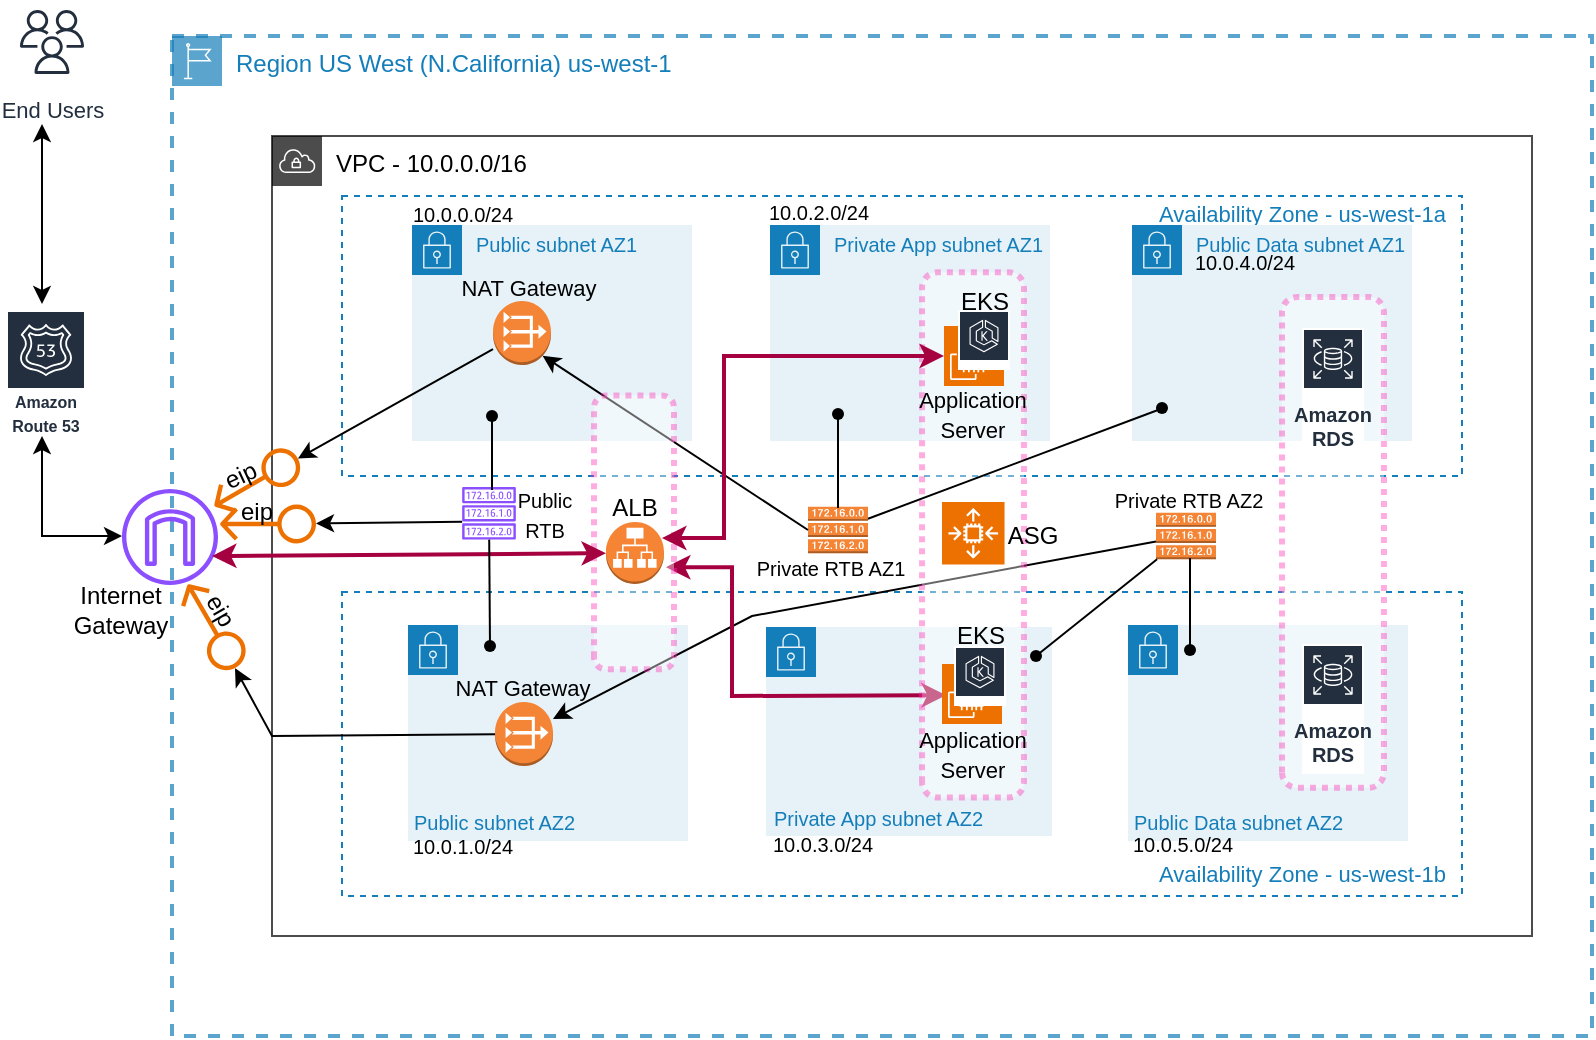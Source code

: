 <mxfile version="21.7.5" type="github">
  <diagram name="Page-1" id="hIceaoWqDKeVBD2IQ5cP">
    <mxGraphModel dx="1064" dy="599" grid="1" gridSize="10" guides="1" tooltips="1" connect="0" arrows="1" fold="1" page="1" pageScale="1" pageWidth="850" pageHeight="1100" math="0" shadow="0">
      <root>
        <mxCell id="0" />
        <mxCell id="1" parent="0" />
        <mxCell id="7SaJIltF-yHCowIfkqHj-1" value="Region US West (N.California) us-west-1" style="points=[[0,0],[0.25,0],[0.5,0],[0.75,0],[1,0],[1,0.25],[1,0.5],[1,0.75],[1,1],[0.75,1],[0.5,1],[0.25,1],[0,1],[0,0.75],[0,0.5],[0,0.25]];outlineConnect=0;gradientColor=none;html=1;whiteSpace=wrap;fontSize=12;fontStyle=0;container=1;pointerEvents=1;collapsible=0;recursiveResize=0;shape=mxgraph.aws4.group;grIcon=mxgraph.aws4.group_region;strokeColor=#147EBA;fillColor=none;verticalAlign=top;align=left;spacingLeft=30;fontColor=#147EBA;dashed=1;strokeWidth=2;opacity=70;movableLabel=0;metaEdit=0;noLabel=0;" vertex="1" parent="1">
          <mxGeometry x="100" y="70" width="710" height="500" as="geometry" />
        </mxCell>
        <mxCell id="7SaJIltF-yHCowIfkqHj-6" value="VPC - 10.0.0.0/16" style="sketch=0;outlineConnect=0;html=1;whiteSpace=wrap;fontSize=12;fontStyle=0;shape=mxgraph.aws4.group;grIcon=mxgraph.aws4.group_vpc;verticalAlign=top;align=left;spacingLeft=30;dashed=0;opacity=70;" vertex="1" parent="7SaJIltF-yHCowIfkqHj-1">
          <mxGeometry x="50" y="50" width="630" height="400" as="geometry" />
        </mxCell>
        <mxCell id="7SaJIltF-yHCowIfkqHj-9" value="&lt;font style=&quot;font-size: 11px;&quot;&gt;Availability Zone - us-west-1a&lt;/font&gt;" style="fillColor=none;strokeColor=#147EBA;dashed=1;verticalAlign=top;fontStyle=0;fontColor=#147EBA;whiteSpace=wrap;html=1;align=right;movableLabel=0;" vertex="1" parent="7SaJIltF-yHCowIfkqHj-1">
          <mxGeometry x="85" y="80" width="560" height="140" as="geometry">
            <mxPoint x="-6" y="-5" as="offset" />
          </mxGeometry>
        </mxCell>
        <mxCell id="7SaJIltF-yHCowIfkqHj-10" value="&lt;font style=&quot;font-size: 11px;&quot;&gt;Availability Zone - us-west-1b&lt;/font&gt;" style="fillColor=none;strokeColor=#147EBA;dashed=1;verticalAlign=top;fontStyle=0;fontColor=#147EBA;whiteSpace=wrap;html=1;backgroundOutline=0;pointerEvents=0;portConstraintRotation=0;align=right;movableLabel=1;" vertex="1" parent="7SaJIltF-yHCowIfkqHj-1">
          <mxGeometry x="85" y="278" width="560" height="152" as="geometry">
            <mxPoint x="-6" y="127" as="offset" />
          </mxGeometry>
        </mxCell>
        <mxCell id="7SaJIltF-yHCowIfkqHj-15" value="&lt;font style=&quot;font-size: 10px;&quot;&gt;Public Data subnet AZ1&lt;/font&gt;" style="points=[[0,0],[0.25,0],[0.5,0],[0.75,0],[1,0],[1,0.25],[1,0.5],[1,0.75],[1,1],[0.75,1],[0.5,1],[0.25,1],[0,1],[0,0.75],[0,0.5],[0,0.25]];outlineConnect=0;gradientColor=none;html=1;whiteSpace=wrap;fontSize=12;fontStyle=0;container=1;pointerEvents=0;collapsible=0;recursiveResize=0;shape=mxgraph.aws4.group;grIcon=mxgraph.aws4.group_security_group;grStroke=0;strokeColor=#147EBA;fillColor=#E6F2F8;verticalAlign=top;align=left;spacingLeft=30;fontColor=#147EBA;dashed=0;noLabel=0;movableLabel=0;" vertex="1" parent="7SaJIltF-yHCowIfkqHj-1">
          <mxGeometry x="480" y="94.5" width="140" height="108" as="geometry">
            <mxPoint y="-5" as="offset" />
          </mxGeometry>
        </mxCell>
        <mxCell id="7SaJIltF-yHCowIfkqHj-18" value="&lt;font style=&quot;font-size: 10px;&quot;&gt;Private App subnet AZ1&lt;/font&gt;" style="points=[[0,0],[0.25,0],[0.5,0],[0.75,0],[1,0],[1,0.25],[1,0.5],[1,0.75],[1,1],[0.75,1],[0.5,1],[0.25,1],[0,1],[0,0.75],[0,0.5],[0,0.25]];outlineConnect=0;gradientColor=none;html=1;whiteSpace=wrap;fontSize=12;fontStyle=0;container=1;pointerEvents=0;collapsible=0;recursiveResize=0;shape=mxgraph.aws4.group;grIcon=mxgraph.aws4.group_security_group;grStroke=0;strokeColor=#147EBA;fillColor=#E6F2F8;verticalAlign=top;align=left;spacingLeft=30;fontColor=#147EBA;dashed=0;noLabel=0;movableLabel=0;" vertex="1" parent="7SaJIltF-yHCowIfkqHj-1">
          <mxGeometry x="299" y="94.5" width="140" height="108" as="geometry">
            <mxPoint y="-5" as="offset" />
          </mxGeometry>
        </mxCell>
        <mxCell id="7SaJIltF-yHCowIfkqHj-19" value="&lt;font style=&quot;font-size: 10px;&quot;&gt;Public subnet AZ1&lt;br&gt;&lt;/font&gt;" style="points=[[0,0],[0.25,0],[0.5,0],[0.75,0],[1,0],[1,0.25],[1,0.5],[1,0.75],[1,1],[0.75,1],[0.5,1],[0.25,1],[0,1],[0,0.75],[0,0.5],[0,0.25]];outlineConnect=0;gradientColor=none;html=1;whiteSpace=wrap;fontSize=12;fontStyle=0;container=1;pointerEvents=0;collapsible=0;recursiveResize=0;shape=mxgraph.aws4.group;grIcon=mxgraph.aws4.group_security_group;grStroke=0;strokeColor=#147EBA;fillColor=#E6F2F8;verticalAlign=top;align=left;spacingLeft=30;fontColor=#147EBA;dashed=0;noLabel=0;movableLabel=0;" vertex="1" parent="7SaJIltF-yHCowIfkqHj-1">
          <mxGeometry x="120" y="94.5" width="140" height="108" as="geometry">
            <mxPoint y="-5" as="offset" />
          </mxGeometry>
        </mxCell>
        <mxCell id="7SaJIltF-yHCowIfkqHj-32" value="" style="outlineConnect=0;dashed=0;verticalLabelPosition=bottom;verticalAlign=top;align=center;html=1;shape=mxgraph.aws3.vpc_nat_gateway;fillColor=#F58536;gradientColor=none;" vertex="1" parent="7SaJIltF-yHCowIfkqHj-19">
          <mxGeometry x="40.5" y="38" width="29" height="32" as="geometry" />
        </mxCell>
        <mxCell id="7SaJIltF-yHCowIfkqHj-33" value="&lt;font style=&quot;font-size: 11px;&quot;&gt;NAT Gateway&lt;/font&gt;" style="text;html=1;align=center;verticalAlign=middle;resizable=0;points=[];autosize=1;strokeColor=none;fillColor=none;" vertex="1" parent="7SaJIltF-yHCowIfkqHj-19">
          <mxGeometry x="13" y="16.5" width="90" height="30" as="geometry" />
        </mxCell>
        <mxCell id="7SaJIltF-yHCowIfkqHj-21" value="&lt;font style=&quot;font-size: 10px;&quot;&gt;Public subnet AZ2&lt;/font&gt;" style="points=[[0,0],[0.25,0],[0.5,0],[0.75,0],[1,0],[1,0.25],[1,0.5],[1,0.75],[1,1],[0.75,1],[0.5,1],[0.25,1],[0,1],[0,0.75],[0,0.5],[0,0.25]];outlineConnect=0;gradientColor=none;html=1;whiteSpace=wrap;fontSize=12;fontStyle=0;container=1;pointerEvents=0;collapsible=0;recursiveResize=0;shape=mxgraph.aws4.group;grIcon=mxgraph.aws4.group_security_group;grStroke=0;strokeColor=#147EBA;fillColor=#E6F2F8;verticalAlign=top;align=left;spacingLeft=30;fontColor=#147EBA;dashed=0;noLabel=0;movableLabel=1;" vertex="1" parent="7SaJIltF-yHCowIfkqHj-1">
          <mxGeometry x="118" y="294.5" width="140" height="108" as="geometry">
            <mxPoint x="-29" y="84" as="offset" />
          </mxGeometry>
        </mxCell>
        <mxCell id="7SaJIltF-yHCowIfkqHj-22" value="&lt;font style=&quot;font-size: 10px;&quot;&gt;Private App subnet AZ2&lt;/font&gt;" style="points=[[0,0],[0.25,0],[0.5,0],[0.75,0],[1,0],[1,0.25],[1,0.5],[1,0.75],[1,1],[0.75,1],[0.5,1],[0.25,1],[0,1],[0,0.75],[0,0.5],[0,0.25]];outlineConnect=0;gradientColor=none;html=1;whiteSpace=wrap;fontSize=12;fontStyle=0;container=1;pointerEvents=0;collapsible=0;recursiveResize=0;shape=mxgraph.aws4.group;grIcon=mxgraph.aws4.group_security_group;grStroke=0;strokeColor=#147EBA;fillColor=#E6F2F8;verticalAlign=top;align=left;spacingLeft=30;fontColor=#147EBA;dashed=0;noLabel=0;movableLabel=1;" vertex="1" parent="7SaJIltF-yHCowIfkqHj-1">
          <mxGeometry x="297" y="295.5" width="143" height="104.5" as="geometry">
            <mxPoint x="-28" y="81" as="offset" />
          </mxGeometry>
        </mxCell>
        <mxCell id="7SaJIltF-yHCowIfkqHj-23" value="&lt;font style=&quot;font-size: 10px;&quot;&gt;Public Data subnet AZ2&lt;/font&gt;" style="points=[[0,0],[0.25,0],[0.5,0],[0.75,0],[1,0],[1,0.25],[1,0.5],[1,0.75],[1,1],[0.75,1],[0.5,1],[0.25,1],[0,1],[0,0.75],[0,0.5],[0,0.25]];outlineConnect=0;gradientColor=none;html=1;whiteSpace=wrap;fontSize=12;fontStyle=0;container=1;pointerEvents=0;collapsible=0;recursiveResize=0;shape=mxgraph.aws4.group;grIcon=mxgraph.aws4.group_security_group;grStroke=0;strokeColor=#147EBA;fillColor=#E6F2F8;verticalAlign=top;align=left;spacingLeft=30;fontColor=#147EBA;dashed=0;noLabel=0;movableLabel=1;" vertex="1" parent="7SaJIltF-yHCowIfkqHj-1">
          <mxGeometry x="478" y="294.5" width="140" height="108" as="geometry">
            <mxPoint x="-29" y="84" as="offset" />
          </mxGeometry>
        </mxCell>
        <mxCell id="7SaJIltF-yHCowIfkqHj-24" value="" style="sketch=0;outlineConnect=0;fontColor=#232F3E;gradientColor=none;fillColor=#8C4FFF;strokeColor=none;dashed=0;verticalLabelPosition=bottom;verticalAlign=top;align=center;html=1;fontSize=12;fontStyle=0;aspect=fixed;pointerEvents=1;shape=mxgraph.aws4.internet_gateway;" vertex="1" parent="7SaJIltF-yHCowIfkqHj-1">
          <mxGeometry x="-25" y="226.5" width="48" height="48" as="geometry" />
        </mxCell>
        <mxCell id="7SaJIltF-yHCowIfkqHj-26" value="" style="sketch=0;outlineConnect=0;fontColor=#232F3E;gradientColor=none;fillColor=#8C4FFF;strokeColor=none;dashed=0;verticalLabelPosition=bottom;verticalAlign=top;align=center;html=1;fontSize=12;fontStyle=0;aspect=fixed;pointerEvents=1;shape=mxgraph.aws4.route_table;" vertex="1" parent="7SaJIltF-yHCowIfkqHj-1">
          <mxGeometry x="145" y="225.5" width="27" height="26.31" as="geometry" />
        </mxCell>
        <mxCell id="7SaJIltF-yHCowIfkqHj-27" value="" style="outlineConnect=0;dashed=0;verticalLabelPosition=bottom;verticalAlign=top;align=center;html=1;shape=mxgraph.aws3.route_table;fillColor=#F58536;gradientColor=none;" vertex="1" parent="7SaJIltF-yHCowIfkqHj-1">
          <mxGeometry x="318" y="235.42" width="30" height="23.16" as="geometry" />
        </mxCell>
        <mxCell id="7SaJIltF-yHCowIfkqHj-28" value="" style="outlineConnect=0;dashed=0;verticalLabelPosition=bottom;verticalAlign=top;align=center;html=1;shape=mxgraph.aws3.route_table;fillColor=#F58536;gradientColor=none;" vertex="1" parent="7SaJIltF-yHCowIfkqHj-1">
          <mxGeometry x="492" y="238.42" width="30" height="23.16" as="geometry" />
        </mxCell>
        <mxCell id="7SaJIltF-yHCowIfkqHj-31" value="" style="endArrow=classic;html=1;rounded=0;" edge="1" parent="7SaJIltF-yHCowIfkqHj-1" target="7SaJIltF-yHCowIfkqHj-118">
          <mxGeometry width="50" height="50" relative="1" as="geometry">
            <mxPoint x="145.078" y="242.885" as="sourcePoint" />
            <mxPoint x="80" y="244" as="targetPoint" />
            <Array as="points" />
          </mxGeometry>
        </mxCell>
        <mxCell id="7SaJIltF-yHCowIfkqHj-34" value="&lt;font style=&quot;font-size: 11px;&quot;&gt;NAT Gateway&lt;/font&gt;" style="text;html=1;align=center;verticalAlign=middle;resizable=0;points=[];autosize=1;strokeColor=none;fillColor=none;" vertex="1" parent="7SaJIltF-yHCowIfkqHj-1">
          <mxGeometry x="130" y="311" width="90" height="30" as="geometry" />
        </mxCell>
        <mxCell id="7SaJIltF-yHCowIfkqHj-35" value="" style="outlineConnect=0;dashed=0;verticalLabelPosition=bottom;verticalAlign=top;align=center;html=1;shape=mxgraph.aws3.vpc_nat_gateway;fillColor=#F58536;gradientColor=none;" vertex="1" parent="7SaJIltF-yHCowIfkqHj-1">
          <mxGeometry x="161.5" y="333" width="29" height="32" as="geometry" />
        </mxCell>
        <mxCell id="7SaJIltF-yHCowIfkqHj-40" value="&lt;font style=&quot;font-size: 10px;&quot;&gt;Public&lt;br&gt;RTB&lt;/font&gt;" style="text;html=1;align=center;verticalAlign=middle;resizable=0;points=[];autosize=1;strokeColor=none;fillColor=none;" vertex="1" parent="7SaJIltF-yHCowIfkqHj-1">
          <mxGeometry x="161" y="219" width="50" height="40" as="geometry" />
        </mxCell>
        <mxCell id="7SaJIltF-yHCowIfkqHj-41" value="&lt;font style=&quot;font-size: 10px;&quot;&gt;Private RTB AZ1&lt;/font&gt;" style="text;html=1;align=center;verticalAlign=middle;resizable=0;points=[];autosize=1;strokeColor=none;fillColor=none;" vertex="1" parent="7SaJIltF-yHCowIfkqHj-1">
          <mxGeometry x="279" y="251" width="100" height="30" as="geometry" />
        </mxCell>
        <mxCell id="7SaJIltF-yHCowIfkqHj-42" value="" style="endArrow=classic;html=1;rounded=0;entryX=0.855;entryY=0.855;entryDx=0;entryDy=0;entryPerimeter=0;exitX=0;exitY=0.5;exitDx=0;exitDy=0;exitPerimeter=0;" edge="1" parent="7SaJIltF-yHCowIfkqHj-1" source="7SaJIltF-yHCowIfkqHj-27" target="7SaJIltF-yHCowIfkqHj-32">
          <mxGeometry width="50" height="50" relative="1" as="geometry">
            <mxPoint x="350" y="250" as="sourcePoint" />
            <mxPoint x="213" y="258" as="targetPoint" />
            <Array as="points" />
          </mxGeometry>
        </mxCell>
        <mxCell id="7SaJIltF-yHCowIfkqHj-43" value="&lt;font style=&quot;font-size: 10px;&quot;&gt;Private RTB AZ2&lt;/font&gt;" style="text;html=1;align=center;verticalAlign=middle;resizable=0;points=[];autosize=1;strokeColor=none;fillColor=none;" vertex="1" parent="7SaJIltF-yHCowIfkqHj-1">
          <mxGeometry x="458" y="217" width="100" height="30" as="geometry" />
        </mxCell>
        <mxCell id="7SaJIltF-yHCowIfkqHj-45" value="" style="endArrow=classic;html=1;rounded=0;" edge="1" parent="7SaJIltF-yHCowIfkqHj-1" source="7SaJIltF-yHCowIfkqHj-28" target="7SaJIltF-yHCowIfkqHj-35">
          <mxGeometry width="50" height="50" relative="1" as="geometry">
            <mxPoint x="510" y="250" as="sourcePoint" />
            <mxPoint x="207" y="220" as="targetPoint" />
            <Array as="points">
              <mxPoint x="290" y="290" />
            </Array>
          </mxGeometry>
        </mxCell>
        <mxCell id="7SaJIltF-yHCowIfkqHj-108" value="" style="endArrow=classic;startArrow=classic;html=1;rounded=0;entryX=0.313;entryY=-0.15;entryDx=0;entryDy=0;entryPerimeter=0;exitX=0.793;exitY=0.742;exitDx=0;exitDy=0;exitPerimeter=0;fillColor=#d80073;strokeColor=#A50040;strokeWidth=2;" edge="1" parent="7SaJIltF-yHCowIfkqHj-1">
          <mxGeometry width="50" height="50" relative="1" as="geometry">
            <mxPoint x="246.997" y="265.582" as="sourcePoint" />
            <mxPoint x="387.04" y="329.58" as="targetPoint" />
            <Array as="points">
              <mxPoint x="280" y="265.58" />
              <mxPoint x="280" y="330" />
            </Array>
          </mxGeometry>
        </mxCell>
        <mxCell id="7SaJIltF-yHCowIfkqHj-25" value="Internet&lt;br&gt;Gateway" style="text;html=1;align=center;verticalAlign=middle;resizable=0;points=[];autosize=1;strokeColor=none;fillColor=none;" vertex="1" parent="1">
          <mxGeometry x="39" y="337" width="70" height="40" as="geometry" />
        </mxCell>
        <mxCell id="7SaJIltF-yHCowIfkqHj-48" value="&lt;font style=&quot;font-size: 8px;&quot;&gt;Amazon Route 53&lt;/font&gt;" style="sketch=0;outlineConnect=0;fontColor=#232F3E;gradientColor=none;strokeColor=#ffffff;fillColor=#232F3E;dashed=0;verticalLabelPosition=middle;verticalAlign=bottom;align=center;html=1;whiteSpace=wrap;fontSize=10;fontStyle=1;spacing=3;shape=mxgraph.aws4.productIcon;prIcon=mxgraph.aws4.route_53;movableLabel=1;" vertex="1" parent="1">
          <mxGeometry x="17" y="207" width="40" height="80" as="geometry">
            <mxPoint y="-13" as="offset" />
          </mxGeometry>
        </mxCell>
        <mxCell id="7SaJIltF-yHCowIfkqHj-56" value="&lt;font style=&quot;font-size: 11px;&quot;&gt;End Users&lt;/font&gt;" style="sketch=0;outlineConnect=0;fontColor=#232F3E;gradientColor=none;strokeColor=#232F3E;fillColor=#ffffff;dashed=0;verticalLabelPosition=bottom;verticalAlign=top;align=center;html=1;fontSize=12;fontStyle=0;aspect=fixed;shape=mxgraph.aws4.resourceIcon;resIcon=mxgraph.aws4.users;movableLabel=1;" vertex="1" parent="1">
          <mxGeometry x="20" y="53" width="40" height="40" as="geometry" />
        </mxCell>
        <mxCell id="7SaJIltF-yHCowIfkqHj-61" value="" style="rounded=1;whiteSpace=wrap;html=1;dashed=1;rotation=-90;opacity=40;strokeColor=#ff33b4;strokeWidth=3;dashPattern=1 1;" vertex="1" parent="1">
          <mxGeometry x="262.54" y="298.17" width="136.92" height="40" as="geometry" />
        </mxCell>
        <mxCell id="7SaJIltF-yHCowIfkqHj-63" value="" style="outlineConnect=0;dashed=0;verticalLabelPosition=bottom;verticalAlign=top;align=center;html=1;shape=mxgraph.aws3.application_load_balancer;fillColor=#F58534;gradientColor=none;" vertex="1" parent="1">
          <mxGeometry x="317" y="313" width="29" height="31" as="geometry" />
        </mxCell>
        <mxCell id="7SaJIltF-yHCowIfkqHj-66" value="ALB" style="text;html=1;align=center;verticalAlign=middle;resizable=0;points=[];autosize=1;strokeColor=none;fillColor=none;" vertex="1" parent="1">
          <mxGeometry x="306" y="291" width="50" height="30" as="geometry" />
        </mxCell>
        <mxCell id="7SaJIltF-yHCowIfkqHj-71" value="" style="rounded=1;whiteSpace=wrap;html=1;dashed=1;rotation=-90;opacity=40;strokeColor=#ff33b4;strokeWidth=3;dashPattern=1 1;" vertex="1" parent="1">
          <mxGeometry x="369.21" y="293.98" width="262.59" height="50.97" as="geometry" />
        </mxCell>
        <mxCell id="7SaJIltF-yHCowIfkqHj-73" value="" style="sketch=0;points=[[0,0,0],[0.25,0,0],[0.5,0,0],[0.75,0,0],[1,0,0],[0,1,0],[0.25,1,0],[0.5,1,0],[0.75,1,0],[1,1,0],[0,0.25,0],[0,0.5,0],[0,0.75,0],[1,0.25,0],[1,0.5,0],[1,0.75,0]];outlineConnect=0;fontColor=#232F3E;fillColor=#ED7100;strokeColor=#ffffff;dashed=0;verticalLabelPosition=bottom;verticalAlign=top;align=center;html=1;fontSize=12;fontStyle=0;aspect=fixed;shape=mxgraph.aws4.resourceIcon;resIcon=mxgraph.aws4.auto_scaling2;" vertex="1" parent="1">
          <mxGeometry x="485" y="303" width="31.27" height="31.27" as="geometry" />
        </mxCell>
        <mxCell id="7SaJIltF-yHCowIfkqHj-74" value="ASG" style="text;html=1;align=center;verticalAlign=middle;resizable=0;points=[];autosize=1;strokeColor=none;fillColor=none;" vertex="1" parent="1">
          <mxGeometry x="505" y="305" width="50" height="30" as="geometry" />
        </mxCell>
        <mxCell id="7SaJIltF-yHCowIfkqHj-75" value="" style="sketch=0;points=[[0,0,0],[0.25,0,0],[0.5,0,0],[0.75,0,0],[1,0,0],[0,1,0],[0.25,1,0],[0.5,1,0],[0.75,1,0],[1,1,0],[0,0.25,0],[0,0.5,0],[0,0.75,0],[1,0.25,0],[1,0.5,0],[1,0.75,0]];outlineConnect=0;fontColor=#232F3E;fillColor=#ED7100;strokeColor=#ffffff;dashed=0;verticalLabelPosition=bottom;verticalAlign=top;align=center;html=1;fontSize=12;fontStyle=0;aspect=fixed;shape=mxgraph.aws4.resourceIcon;resIcon=mxgraph.aws4.ec2;" vertex="1" parent="1">
          <mxGeometry x="486" y="215" width="30" height="30" as="geometry" />
        </mxCell>
        <mxCell id="7SaJIltF-yHCowIfkqHj-76" value="&lt;font style=&quot;font-size: 11px;&quot;&gt;Application&lt;br&gt;Server&lt;/font&gt;" style="text;html=1;align=center;verticalAlign=middle;resizable=0;points=[];autosize=1;strokeColor=none;fillColor=none;" vertex="1" parent="1">
          <mxGeometry x="460" y="239" width="80" height="40" as="geometry" />
        </mxCell>
        <mxCell id="7SaJIltF-yHCowIfkqHj-77" value="" style="sketch=0;points=[[0,0,0],[0.25,0,0],[0.5,0,0],[0.75,0,0],[1,0,0],[0,1,0],[0.25,1,0],[0.5,1,0],[0.75,1,0],[1,1,0],[0,0.25,0],[0,0.5,0],[0,0.75,0],[1,0.25,0],[1,0.5,0],[1,0.75,0]];outlineConnect=0;fontColor=#232F3E;fillColor=#ED7100;strokeColor=#ffffff;dashed=0;verticalLabelPosition=bottom;verticalAlign=top;align=center;html=1;fontSize=12;fontStyle=0;aspect=fixed;shape=mxgraph.aws4.resourceIcon;resIcon=mxgraph.aws4.ec2;" vertex="1" parent="1">
          <mxGeometry x="485" y="384" width="30" height="30" as="geometry" />
        </mxCell>
        <mxCell id="7SaJIltF-yHCowIfkqHj-78" value="&lt;font style=&quot;font-size: 11px;&quot;&gt;Application&lt;br&gt;Server&lt;/font&gt;" style="text;html=1;align=center;verticalAlign=middle;resizable=0;points=[];autosize=1;strokeColor=none;fillColor=none;" vertex="1" parent="1">
          <mxGeometry x="460" y="409" width="80" height="40" as="geometry" />
        </mxCell>
        <mxCell id="7SaJIltF-yHCowIfkqHj-81" value="" style="endArrow=classic;startArrow=classic;html=1;rounded=0;fillColor=#d80073;strokeColor=#A50040;strokeWidth=2;" edge="1" parent="1" target="7SaJIltF-yHCowIfkqHj-63">
          <mxGeometry width="50" height="50" relative="1" as="geometry">
            <mxPoint x="120" y="330" as="sourcePoint" />
            <mxPoint x="227" y="328.679" as="targetPoint" />
          </mxGeometry>
        </mxCell>
        <mxCell id="7SaJIltF-yHCowIfkqHj-82" value="" style="shape=waypoint;sketch=0;fillStyle=solid;size=6;pointerEvents=1;points=[];fillColor=none;resizable=0;rotatable=0;perimeter=centerPerimeter;snapToPoint=1;" vertex="1" parent="1">
          <mxGeometry x="250" y="250" width="20" height="20" as="geometry" />
        </mxCell>
        <mxCell id="7SaJIltF-yHCowIfkqHj-83" value="" style="shape=waypoint;sketch=0;fillStyle=solid;size=6;pointerEvents=1;points=[];fillColor=none;resizable=0;rotatable=0;perimeter=centerPerimeter;snapToPoint=1;" vertex="1" parent="1">
          <mxGeometry x="249" y="365" width="20" height="20" as="geometry" />
        </mxCell>
        <mxCell id="7SaJIltF-yHCowIfkqHj-84" value="" style="endArrow=none;html=1;rounded=0;entryX=0.55;entryY=0.95;entryDx=0;entryDy=0;entryPerimeter=0;exitX=0.556;exitY=0.057;exitDx=0;exitDy=0;exitPerimeter=0;" edge="1" parent="1" source="7SaJIltF-yHCowIfkqHj-26" target="7SaJIltF-yHCowIfkqHj-82">
          <mxGeometry width="50" height="50" relative="1" as="geometry">
            <mxPoint x="250" y="350" as="sourcePoint" />
            <mxPoint x="300" y="300" as="targetPoint" />
          </mxGeometry>
        </mxCell>
        <mxCell id="7SaJIltF-yHCowIfkqHj-85" value="" style="endArrow=none;html=1;rounded=0;exitX=0.556;exitY=0.057;exitDx=0;exitDy=0;exitPerimeter=0;" edge="1" parent="1" target="7SaJIltF-yHCowIfkqHj-26">
          <mxGeometry width="50" height="50" relative="1" as="geometry">
            <mxPoint x="259" y="375" as="sourcePoint" />
            <mxPoint x="259" y="338" as="targetPoint" />
          </mxGeometry>
        </mxCell>
        <mxCell id="7SaJIltF-yHCowIfkqHj-86" value="" style="shape=waypoint;sketch=0;fillStyle=solid;size=6;pointerEvents=1;points=[];fillColor=none;resizable=0;rotatable=0;perimeter=centerPerimeter;snapToPoint=1;" vertex="1" parent="1">
          <mxGeometry x="423" y="249" width="20" height="20" as="geometry" />
        </mxCell>
        <mxCell id="7SaJIltF-yHCowIfkqHj-88" value="" style="endArrow=none;html=1;rounded=0;exitX=0.556;exitY=0.057;exitDx=0;exitDy=0;exitPerimeter=0;" edge="1" parent="1">
          <mxGeometry width="50" height="50" relative="1" as="geometry">
            <mxPoint x="433" y="306" as="sourcePoint" />
            <mxPoint x="433" y="258" as="targetPoint" />
          </mxGeometry>
        </mxCell>
        <mxCell id="7SaJIltF-yHCowIfkqHj-89" value="" style="shape=waypoint;sketch=0;fillStyle=solid;size=6;pointerEvents=1;points=[];fillColor=none;resizable=0;rotatable=0;perimeter=centerPerimeter;snapToPoint=1;" vertex="1" parent="1">
          <mxGeometry x="585" y="246" width="20" height="20" as="geometry" />
        </mxCell>
        <mxCell id="7SaJIltF-yHCowIfkqHj-90" value="" style="endArrow=none;html=1;rounded=0;" edge="1" parent="1" source="7SaJIltF-yHCowIfkqHj-27">
          <mxGeometry width="50" height="50" relative="1" as="geometry">
            <mxPoint x="543" y="307" as="sourcePoint" />
            <mxPoint x="593" y="257" as="targetPoint" />
          </mxGeometry>
        </mxCell>
        <mxCell id="7SaJIltF-yHCowIfkqHj-91" value="" style="shape=waypoint;sketch=0;fillStyle=solid;size=6;pointerEvents=1;points=[];fillColor=none;resizable=0;rotatable=0;perimeter=centerPerimeter;snapToPoint=1;" vertex="1" parent="1">
          <mxGeometry x="599" y="367" width="20" height="20" as="geometry" />
        </mxCell>
        <mxCell id="7SaJIltF-yHCowIfkqHj-92" value="" style="endArrow=none;html=1;rounded=0;exitX=0.556;exitY=0.057;exitDx=0;exitDy=0;exitPerimeter=0;" edge="1" parent="1">
          <mxGeometry width="50" height="50" relative="1" as="geometry">
            <mxPoint x="609" y="379" as="sourcePoint" />
            <mxPoint x="609" y="331" as="targetPoint" />
          </mxGeometry>
        </mxCell>
        <mxCell id="7SaJIltF-yHCowIfkqHj-93" value="" style="shape=waypoint;sketch=0;fillStyle=solid;size=6;pointerEvents=1;points=[];fillColor=none;resizable=0;rotatable=0;perimeter=centerPerimeter;snapToPoint=1;" vertex="1" parent="1">
          <mxGeometry x="522" y="370" width="20" height="20" as="geometry" />
        </mxCell>
        <mxCell id="7SaJIltF-yHCowIfkqHj-94" value="" style="endArrow=none;html=1;rounded=0;exitX=1.1;exitY=0.5;exitDx=0;exitDy=0;exitPerimeter=0;" edge="1" parent="1" source="7SaJIltF-yHCowIfkqHj-93" target="7SaJIltF-yHCowIfkqHj-28">
          <mxGeometry width="50" height="50" relative="1" as="geometry">
            <mxPoint x="559" y="389" as="sourcePoint" />
            <mxPoint x="559" y="341" as="targetPoint" />
          </mxGeometry>
        </mxCell>
        <mxCell id="7SaJIltF-yHCowIfkqHj-95" value="" style="endArrow=classic;startArrow=classic;html=1;rounded=0;" edge="1" parent="1">
          <mxGeometry width="50" height="50" relative="1" as="geometry">
            <mxPoint x="75" y="320" as="sourcePoint" />
            <mxPoint x="35" y="270" as="targetPoint" />
            <Array as="points">
              <mxPoint x="35" y="320" />
            </Array>
          </mxGeometry>
        </mxCell>
        <mxCell id="7SaJIltF-yHCowIfkqHj-96" value="" style="endArrow=classic;startArrow=classic;html=1;rounded=0;" edge="1" parent="1">
          <mxGeometry width="50" height="50" relative="1" as="geometry">
            <mxPoint x="35" y="204" as="sourcePoint" />
            <mxPoint x="35" y="114" as="targetPoint" />
          </mxGeometry>
        </mxCell>
        <mxCell id="7SaJIltF-yHCowIfkqHj-97" value="" style="rounded=1;whiteSpace=wrap;html=1;dashed=1;rotation=-90;opacity=40;strokeColor=#ff33b4;strokeWidth=3;dashPattern=1 1;" vertex="1" parent="1">
          <mxGeometry x="557.81" y="297.72" width="245.37" height="50.97" as="geometry" />
        </mxCell>
        <mxCell id="7SaJIltF-yHCowIfkqHj-98" value="Amazon RDS" style="sketch=0;outlineConnect=0;fontColor=#232F3E;gradientColor=none;strokeColor=#ffffff;fillColor=#232F3E;dashed=0;verticalLabelPosition=middle;verticalAlign=bottom;align=center;html=1;whiteSpace=wrap;fontSize=10;fontStyle=1;spacing=3;shape=mxgraph.aws4.productIcon;prIcon=mxgraph.aws4.rds;" vertex="1" parent="1">
          <mxGeometry x="665" y="216" width="31" height="65" as="geometry" />
        </mxCell>
        <mxCell id="7SaJIltF-yHCowIfkqHj-99" value="Amazon RDS" style="sketch=0;outlineConnect=0;fontColor=#232F3E;gradientColor=none;strokeColor=#ffffff;fillColor=#232F3E;dashed=0;verticalLabelPosition=middle;verticalAlign=bottom;align=center;html=1;whiteSpace=wrap;fontSize=10;fontStyle=1;spacing=3;shape=mxgraph.aws4.productIcon;prIcon=mxgraph.aws4.rds;" vertex="1" parent="1">
          <mxGeometry x="665" y="374" width="31" height="65" as="geometry" />
        </mxCell>
        <mxCell id="7SaJIltF-yHCowIfkqHj-100" value="&lt;font style=&quot;font-size: 10px;&quot;&gt;10.0.0.0/24&lt;/font&gt;" style="text;html=1;align=center;verticalAlign=middle;resizable=0;points=[];autosize=1;strokeColor=none;fillColor=none;" vertex="1" parent="1">
          <mxGeometry x="210" y="144" width="70" height="30" as="geometry" />
        </mxCell>
        <mxCell id="7SaJIltF-yHCowIfkqHj-101" value="&lt;font style=&quot;font-size: 10px;&quot;&gt;10.0.1.0/24&lt;/font&gt;" style="text;html=1;align=center;verticalAlign=middle;resizable=0;points=[];autosize=1;strokeColor=none;fillColor=none;" vertex="1" parent="1">
          <mxGeometry x="210" y="460" width="70" height="30" as="geometry" />
        </mxCell>
        <mxCell id="7SaJIltF-yHCowIfkqHj-102" value="&lt;font style=&quot;font-size: 10px;&quot;&gt;10.0.3.0/24&lt;/font&gt;" style="text;html=1;align=center;verticalAlign=middle;resizable=0;points=[];autosize=1;strokeColor=none;fillColor=none;" vertex="1" parent="1">
          <mxGeometry x="390" y="459" width="70" height="30" as="geometry" />
        </mxCell>
        <mxCell id="7SaJIltF-yHCowIfkqHj-103" value="&lt;font style=&quot;font-size: 10px;&quot;&gt;10.0.2.0/24&lt;/font&gt;" style="text;html=1;align=center;verticalAlign=middle;resizable=0;points=[];autosize=1;strokeColor=none;fillColor=none;" vertex="1" parent="1">
          <mxGeometry x="388" y="143" width="70" height="30" as="geometry" />
        </mxCell>
        <mxCell id="7SaJIltF-yHCowIfkqHj-104" value="&lt;font style=&quot;font-size: 10px;&quot;&gt;10.0.4.0/24&lt;/font&gt;" style="text;html=1;align=center;verticalAlign=middle;resizable=0;points=[];autosize=1;strokeColor=none;fillColor=none;" vertex="1" parent="1">
          <mxGeometry x="601" y="168" width="70" height="30" as="geometry" />
        </mxCell>
        <mxCell id="7SaJIltF-yHCowIfkqHj-105" value="&lt;font style=&quot;font-size: 10px;&quot;&gt;10.0.5.0/24&lt;/font&gt;" style="text;html=1;align=center;verticalAlign=middle;resizable=0;points=[];autosize=1;strokeColor=none;fillColor=none;" vertex="1" parent="1">
          <mxGeometry x="570" y="459" width="70" height="30" as="geometry" />
        </mxCell>
        <mxCell id="7SaJIltF-yHCowIfkqHj-106" value="" style="endArrow=classic;startArrow=classic;html=1;rounded=0;exitX=0.406;exitY=0.95;exitDx=0;exitDy=0;exitPerimeter=0;fillColor=#d80073;strokeColor=#A50040;strokeWidth=2;" edge="1" parent="1" target="7SaJIltF-yHCowIfkqHj-75">
          <mxGeometry width="50" height="50" relative="1" as="geometry">
            <mxPoint x="345" y="321.04" as="sourcePoint" />
            <mxPoint x="482" y="220" as="targetPoint" />
            <Array as="points">
              <mxPoint x="376" y="321" />
              <mxPoint x="376" y="230" />
            </Array>
          </mxGeometry>
        </mxCell>
        <mxCell id="7SaJIltF-yHCowIfkqHj-109" value="EKS" style="text;html=1;align=center;verticalAlign=middle;resizable=0;points=[];autosize=1;strokeColor=none;fillColor=none;" vertex="1" parent="1">
          <mxGeometry x="481" y="188" width="50" height="30" as="geometry" />
        </mxCell>
        <mxCell id="7SaJIltF-yHCowIfkqHj-110" value="" style="sketch=0;outlineConnect=0;fontColor=#232F3E;gradientColor=none;strokeColor=#ffffff;fillColor=#232F3E;dashed=0;verticalLabelPosition=middle;verticalAlign=bottom;align=center;html=1;whiteSpace=wrap;fontSize=10;fontStyle=1;spacing=3;shape=mxgraph.aws4.productIcon;prIcon=mxgraph.aws4.eks;" vertex="1" parent="1">
          <mxGeometry x="493" y="207" width="26" height="30" as="geometry" />
        </mxCell>
        <mxCell id="7SaJIltF-yHCowIfkqHj-111" value="" style="sketch=0;outlineConnect=0;fontColor=#232F3E;gradientColor=none;strokeColor=#ffffff;fillColor=#232F3E;dashed=0;verticalLabelPosition=middle;verticalAlign=bottom;align=center;html=1;whiteSpace=wrap;fontSize=10;fontStyle=1;spacing=3;shape=mxgraph.aws4.productIcon;prIcon=mxgraph.aws4.eks;" vertex="1" parent="1">
          <mxGeometry x="491" y="375" width="26" height="30" as="geometry" />
        </mxCell>
        <mxCell id="7SaJIltF-yHCowIfkqHj-112" value="EKS" style="text;html=1;align=center;verticalAlign=middle;resizable=0;points=[];autosize=1;strokeColor=none;fillColor=none;" vertex="1" parent="1">
          <mxGeometry x="479" y="355" width="50" height="30" as="geometry" />
        </mxCell>
        <mxCell id="7SaJIltF-yHCowIfkqHj-117" value="" style="sketch=0;outlineConnect=0;fontColor=#232F3E;gradientColor=none;fillColor=#ED7100;strokeColor=none;dashed=0;verticalLabelPosition=bottom;verticalAlign=top;align=center;html=1;fontSize=12;fontStyle=0;aspect=fixed;pointerEvents=1;shape=mxgraph.aws4.elastic_ip_address;rotation=-210;" vertex="1" parent="1">
          <mxGeometry x="118" y="283" width="48" height="20" as="geometry" />
        </mxCell>
        <mxCell id="7SaJIltF-yHCowIfkqHj-69" value="" style="endArrow=classic;html=1;rounded=0;" edge="1" parent="1" source="7SaJIltF-yHCowIfkqHj-32" target="7SaJIltF-yHCowIfkqHj-117">
          <mxGeometry width="50" height="50" relative="1" as="geometry">
            <mxPoint x="160" y="250" as="sourcePoint" />
            <mxPoint x="170" y="280" as="targetPoint" />
          </mxGeometry>
        </mxCell>
        <mxCell id="7SaJIltF-yHCowIfkqHj-118" value="" style="sketch=0;outlineConnect=0;fontColor=#232F3E;gradientColor=none;fillColor=#ED7100;strokeColor=none;dashed=0;verticalLabelPosition=bottom;verticalAlign=top;align=center;html=1;fontSize=12;fontStyle=0;aspect=fixed;pointerEvents=1;shape=mxgraph.aws4.elastic_ip_address;rotation=-180;" vertex="1" parent="1">
          <mxGeometry x="124" y="304" width="48" height="20" as="geometry" />
        </mxCell>
        <mxCell id="7SaJIltF-yHCowIfkqHj-119" value="" style="sketch=0;outlineConnect=0;fontColor=#232F3E;gradientColor=none;fillColor=#ED7100;strokeColor=none;dashed=0;verticalLabelPosition=bottom;verticalAlign=top;align=center;html=1;fontSize=12;fontStyle=0;aspect=fixed;pointerEvents=1;shape=mxgraph.aws4.elastic_ip_address;rotation=-120;" vertex="1" parent="1">
          <mxGeometry x="96" y="355" width="48" height="20" as="geometry" />
        </mxCell>
        <mxCell id="7SaJIltF-yHCowIfkqHj-68" value="" style="endArrow=classic;html=1;rounded=0;" edge="1" parent="1" source="7SaJIltF-yHCowIfkqHj-35" target="7SaJIltF-yHCowIfkqHj-119">
          <mxGeometry width="50" height="50" relative="1" as="geometry">
            <mxPoint x="110" y="420" as="sourcePoint" />
            <mxPoint x="130" y="400" as="targetPoint" />
            <Array as="points">
              <mxPoint x="150" y="420" />
            </Array>
          </mxGeometry>
        </mxCell>
        <mxCell id="7SaJIltF-yHCowIfkqHj-120" value="eip" style="text;html=1;align=center;verticalAlign=middle;resizable=0;points=[];autosize=1;strokeColor=none;fillColor=none;" vertex="1" parent="1">
          <mxGeometry x="122" y="293" width="40" height="30" as="geometry" />
        </mxCell>
        <mxCell id="7SaJIltF-yHCowIfkqHj-121" value="eip" style="text;html=1;align=center;verticalAlign=middle;resizable=0;points=[];autosize=1;strokeColor=none;fillColor=none;rotation=-25;" vertex="1" parent="1">
          <mxGeometry x="114" y="275" width="40" height="30" as="geometry" />
        </mxCell>
        <mxCell id="7SaJIltF-yHCowIfkqHj-123" value="eip" style="text;html=1;align=center;verticalAlign=middle;resizable=0;points=[];autosize=1;strokeColor=none;fillColor=none;rotation=60;" vertex="1" parent="1">
          <mxGeometry x="104" y="342" width="40" height="30" as="geometry" />
        </mxCell>
      </root>
    </mxGraphModel>
  </diagram>
</mxfile>
